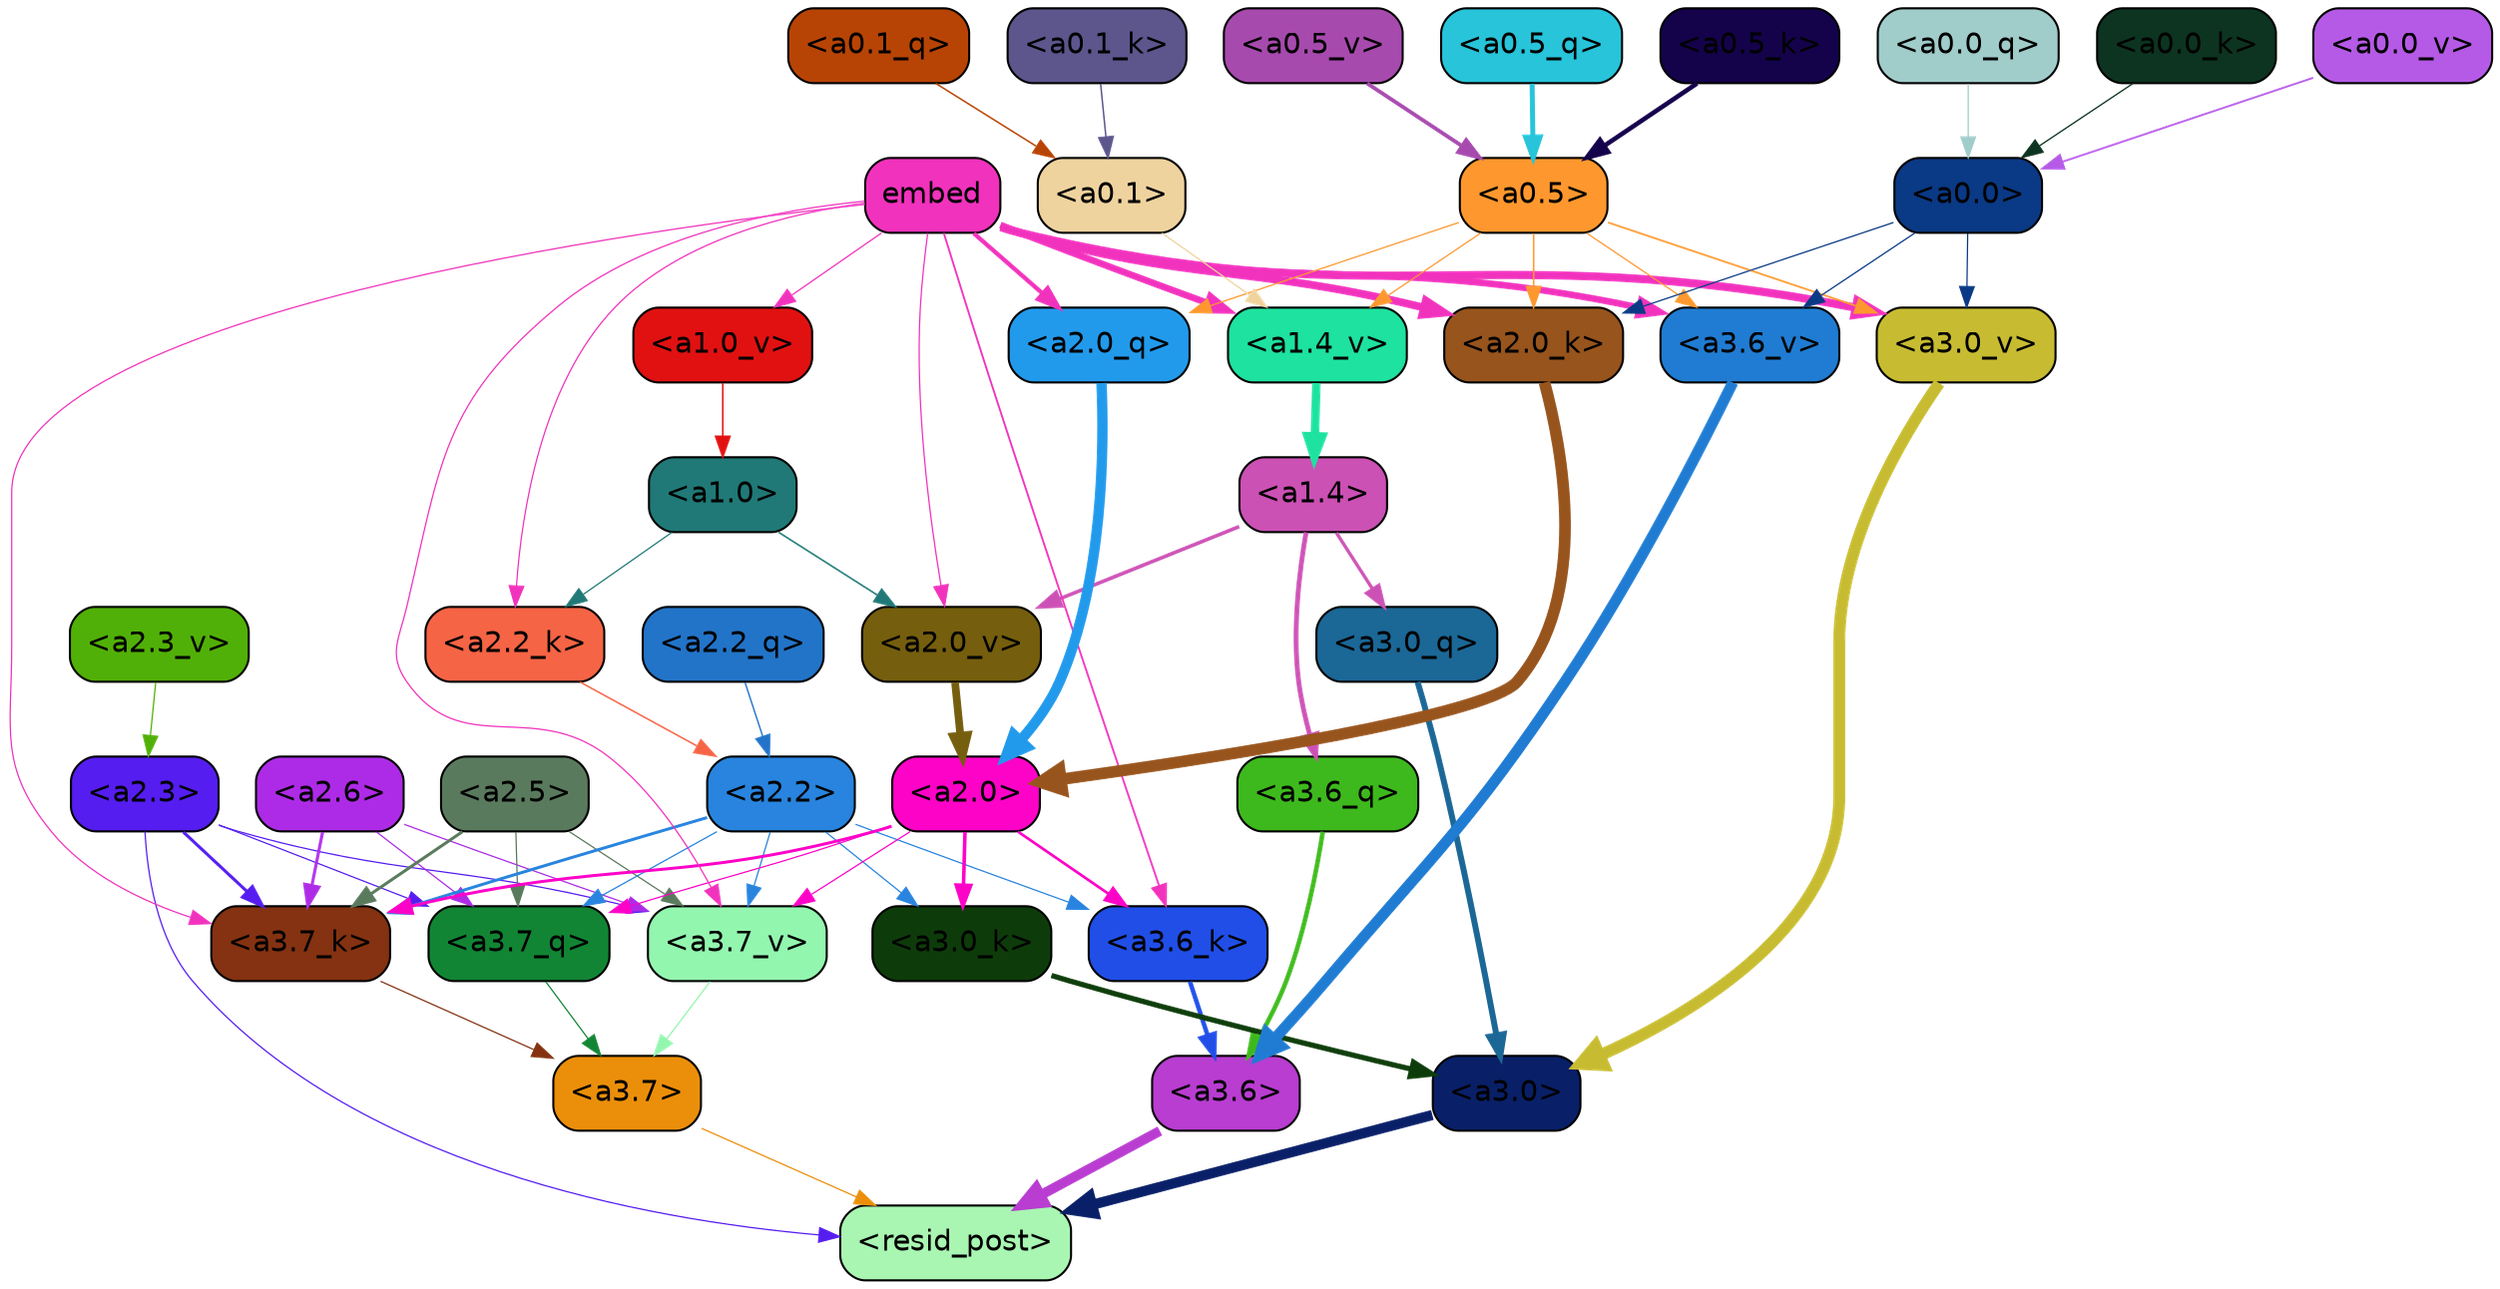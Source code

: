 strict digraph "" {
	graph [bgcolor=transparent,
		layout=dot,
		overlap=false,
		splines=true
	];
	"<a3.7>"	[color=black,
		fillcolor="#eb8f0a",
		fontname=Helvetica,
		shape=box,
		style="filled, rounded"];
	"<resid_post>"	[color=black,
		fillcolor="#a9f5b2",
		fontname=Helvetica,
		shape=box,
		style="filled, rounded"];
	"<a3.7>" -> "<resid_post>"	[color="#eb8f0a",
		penwidth=0.6];
	"<a3.6>"	[color=black,
		fillcolor="#b83dd0",
		fontname=Helvetica,
		shape=box,
		style="filled, rounded"];
	"<a3.6>" -> "<resid_post>"	[color="#b83dd0",
		penwidth=4.746312499046326];
	"<a3.0>"	[color=black,
		fillcolor="#091f67",
		fontname=Helvetica,
		shape=box,
		style="filled, rounded"];
	"<a3.0>" -> "<resid_post>"	[color="#091f67",
		penwidth=4.896343111991882];
	"<a2.3>"	[color=black,
		fillcolor="#551def",
		fontname=Helvetica,
		shape=box,
		style="filled, rounded"];
	"<a2.3>" -> "<resid_post>"	[color="#551def",
		penwidth=0.6];
	"<a3.7_q>"	[color=black,
		fillcolor="#128534",
		fontname=Helvetica,
		shape=box,
		style="filled, rounded"];
	"<a2.3>" -> "<a3.7_q>"	[color="#551def",
		penwidth=0.6];
	"<a3.7_k>"	[color=black,
		fillcolor="#843211",
		fontname=Helvetica,
		shape=box,
		style="filled, rounded"];
	"<a2.3>" -> "<a3.7_k>"	[color="#551def",
		penwidth=1.467104621231556];
	"<a3.7_v>"	[color=black,
		fillcolor="#93f6af",
		fontname=Helvetica,
		shape=box,
		style="filled, rounded"];
	"<a2.3>" -> "<a3.7_v>"	[color="#551def",
		penwidth=0.6];
	"<a3.7_q>" -> "<a3.7>"	[color="#128534",
		penwidth=0.6];
	"<a3.6_q>"	[color=black,
		fillcolor="#3eb91d",
		fontname=Helvetica,
		shape=box,
		style="filled, rounded"];
	"<a3.6_q>" -> "<a3.6>"	[color="#3eb91d",
		penwidth=2.160832464694977];
	"<a3.0_q>"	[color=black,
		fillcolor="#1b6796",
		fontname=Helvetica,
		shape=box,
		style="filled, rounded"];
	"<a3.0_q>" -> "<a3.0>"	[color="#1b6796",
		penwidth=2.870753765106201];
	"<a3.7_k>" -> "<a3.7>"	[color="#843211",
		penwidth=0.6];
	"<a3.6_k>"	[color=black,
		fillcolor="#204ee7",
		fontname=Helvetica,
		shape=box,
		style="filled, rounded"];
	"<a3.6_k>" -> "<a3.6>"	[color="#204ee7",
		penwidth=2.13908451795578];
	"<a3.0_k>"	[color=black,
		fillcolor="#0d3c0a",
		fontname=Helvetica,
		shape=box,
		style="filled, rounded"];
	"<a3.0_k>" -> "<a3.0>"	[color="#0d3c0a",
		penwidth=2.520303964614868];
	"<a3.7_v>" -> "<a3.7>"	[color="#93f6af",
		penwidth=0.6];
	"<a3.6_v>"	[color=black,
		fillcolor="#207cd2",
		fontname=Helvetica,
		shape=box,
		style="filled, rounded"];
	"<a3.6_v>" -> "<a3.6>"	[color="#207cd2",
		penwidth=5.297133803367615];
	"<a3.0_v>"	[color=black,
		fillcolor="#c7bc31",
		fontname=Helvetica,
		shape=box,
		style="filled, rounded"];
	"<a3.0_v>" -> "<a3.0>"	[color="#c7bc31",
		penwidth=5.680712580680847];
	"<a2.6>"	[color=black,
		fillcolor="#ad2be6",
		fontname=Helvetica,
		shape=box,
		style="filled, rounded"];
	"<a2.6>" -> "<a3.7_q>"	[color="#ad2be6",
		penwidth=0.6];
	"<a2.6>" -> "<a3.7_k>"	[color="#ad2be6",
		penwidth=1.4453159049153328];
	"<a2.6>" -> "<a3.7_v>"	[color="#ad2be6",
		penwidth=0.6];
	"<a2.5>"	[color=black,
		fillcolor="#5a7a5d",
		fontname=Helvetica,
		shape=box,
		style="filled, rounded"];
	"<a2.5>" -> "<a3.7_q>"	[color="#5a7a5d",
		penwidth=0.6];
	"<a2.5>" -> "<a3.7_k>"	[color="#5a7a5d",
		penwidth=1.4526091292500496];
	"<a2.5>" -> "<a3.7_v>"	[color="#5a7a5d",
		penwidth=0.6];
	"<a2.2>"	[color=black,
		fillcolor="#2884de",
		fontname=Helvetica,
		shape=box,
		style="filled, rounded"];
	"<a2.2>" -> "<a3.7_q>"	[color="#2884de",
		penwidth=0.6];
	"<a2.2>" -> "<a3.7_k>"	[color="#2884de",
		penwidth=1.4310357049107552];
	"<a2.2>" -> "<a3.6_k>"	[color="#2884de",
		penwidth=0.6];
	"<a2.2>" -> "<a3.0_k>"	[color="#2884de",
		penwidth=0.6];
	"<a2.2>" -> "<a3.7_v>"	[color="#2884de",
		penwidth=0.6];
	"<a2.0>"	[color=black,
		fillcolor="#fd03c8",
		fontname=Helvetica,
		shape=box,
		style="filled, rounded"];
	"<a2.0>" -> "<a3.7_q>"	[color="#fd03c8",
		penwidth=0.6];
	"<a2.0>" -> "<a3.7_k>"	[color="#fd03c8",
		penwidth=1.4314699843525887];
	"<a2.0>" -> "<a3.6_k>"	[color="#fd03c8",
		penwidth=1.2950235605239868];
	"<a2.0>" -> "<a3.0_k>"	[color="#fd03c8",
		penwidth=1.712992787361145];
	"<a2.0>" -> "<a3.7_v>"	[color="#fd03c8",
		penwidth=0.6];
	"<a1.4>"	[color=black,
		fillcolor="#cb51b4",
		fontname=Helvetica,
		shape=box,
		style="filled, rounded"];
	"<a1.4>" -> "<a3.6_q>"	[color="#cb51b4",
		penwidth=2.2719132900238037];
	"<a1.4>" -> "<a3.0_q>"	[color="#cb51b4",
		penwidth=1.5932877659797668];
	"<a2.0_v>"	[color=black,
		fillcolor="#755e0d",
		fontname=Helvetica,
		shape=box,
		style="filled, rounded"];
	"<a1.4>" -> "<a2.0_v>"	[color="#cb51b4",
		penwidth=1.7291951477527618];
	embed	[color=black,
		fillcolor="#f132bd",
		fontname=Helvetica,
		shape=box,
		style="filled, rounded"];
	embed -> "<a3.7_k>"	[color="#f132bd",
		penwidth=0.6];
	embed -> "<a3.6_k>"	[color="#f132bd",
		penwidth=0.891706109046936];
	embed -> "<a3.7_v>"	[color="#f132bd",
		penwidth=0.6];
	embed -> "<a3.6_v>"	[color="#f132bd",
		penwidth=3.1766927242279053];
	embed -> "<a3.0_v>"	[color="#f132bd",
		penwidth=3.9005755856633186];
	"<a2.0_q>"	[color=black,
		fillcolor="#229aec",
		fontname=Helvetica,
		shape=box,
		style="filled, rounded"];
	embed -> "<a2.0_q>"	[color="#f132bd",
		penwidth=2.0615941286087036];
	"<a2.2_k>"	[color=black,
		fillcolor="#f56445",
		fontname=Helvetica,
		shape=box,
		style="filled, rounded"];
	embed -> "<a2.2_k>"	[color="#f132bd",
		penwidth=0.6];
	"<a2.0_k>"	[color=black,
		fillcolor="#97541d",
		fontname=Helvetica,
		shape=box,
		style="filled, rounded"];
	embed -> "<a2.0_k>"	[color="#f132bd",
		penwidth=3.732139825820923];
	embed -> "<a2.0_v>"	[color="#f132bd",
		penwidth=0.6];
	"<a1.4_v>"	[color=black,
		fillcolor="#1ee29f",
		fontname=Helvetica,
		shape=box,
		style="filled, rounded"];
	embed -> "<a1.4_v>"	[color="#f132bd",
		penwidth=3.2134487628936768];
	"<a1.0_v>"	[color=black,
		fillcolor="#e11111",
		fontname=Helvetica,
		shape=box,
		style="filled, rounded"];
	embed -> "<a1.0_v>"	[color="#f132bd",
		penwidth=0.6];
	"<a0.5>"	[color=black,
		fillcolor="#fe982e",
		fontname=Helvetica,
		shape=box,
		style="filled, rounded"];
	"<a0.5>" -> "<a3.6_v>"	[color="#fe982e",
		penwidth=0.6];
	"<a0.5>" -> "<a3.0_v>"	[color="#fe982e",
		penwidth=0.8493617177009583];
	"<a0.5>" -> "<a2.0_q>"	[color="#fe982e",
		penwidth=0.6];
	"<a0.5>" -> "<a2.0_k>"	[color="#fe982e",
		penwidth=0.7637084722518921];
	"<a0.5>" -> "<a1.4_v>"	[color="#fe982e",
		penwidth=0.6];
	"<a0.0>"	[color=black,
		fillcolor="#0a3985",
		fontname=Helvetica,
		shape=box,
		style="filled, rounded"];
	"<a0.0>" -> "<a3.6_v>"	[color="#0a3985",
		penwidth=0.6];
	"<a0.0>" -> "<a3.0_v>"	[color="#0a3985",
		penwidth=0.6];
	"<a0.0>" -> "<a2.0_k>"	[color="#0a3985",
		penwidth=0.6];
	"<a2.2_q>"	[color=black,
		fillcolor="#2274c8",
		fontname=Helvetica,
		shape=box,
		style="filled, rounded"];
	"<a2.2_q>" -> "<a2.2>"	[color="#2274c8",
		penwidth=0.6677633281797171];
	"<a2.0_q>" -> "<a2.0>"	[color="#229aec",
		penwidth=4.966194009408355];
	"<a2.2_k>" -> "<a2.2>"	[color="#f56445",
		penwidth=0.7399393804371357];
	"<a2.0_k>" -> "<a2.0>"	[color="#97541d",
		penwidth=5.5817058570683];
	"<a2.3_v>"	[color=black,
		fillcolor="#51b007",
		fontname=Helvetica,
		shape=box,
		style="filled, rounded"];
	"<a2.3_v>" -> "<a2.3>"	[color="#51b007",
		penwidth=0.6];
	"<a2.0_v>" -> "<a2.0>"	[color="#755e0d",
		penwidth=3.7102378383278847];
	"<a1.0>"	[color=black,
		fillcolor="#207977",
		fontname=Helvetica,
		shape=box,
		style="filled, rounded"];
	"<a1.0>" -> "<a2.2_k>"	[color="#207977",
		penwidth=0.6];
	"<a1.0>" -> "<a2.0_v>"	[color="#207977",
		penwidth=0.7823128998279572];
	"<a1.4_v>" -> "<a1.4>"	[color="#1ee29f",
		penwidth=4.028138041496277];
	"<a1.0_v>" -> "<a1.0>"	[color="#e11111",
		penwidth=0.7187004089355469];
	"<a0.1>"	[color=black,
		fillcolor="#efd39f",
		fontname=Helvetica,
		shape=box,
		style="filled, rounded"];
	"<a0.1>" -> "<a1.4_v>"	[color="#efd39f",
		penwidth=0.6];
	"<a0.5_q>"	[color=black,
		fillcolor="#27c4da",
		fontname=Helvetica,
		shape=box,
		style="filled, rounded"];
	"<a0.5_q>" -> "<a0.5>"	[color="#27c4da",
		penwidth=2.3771026134490967];
	"<a0.1_q>"	[color=black,
		fillcolor="#b74405",
		fontname=Helvetica,
		shape=box,
		style="filled, rounded"];
	"<a0.1_q>" -> "<a0.1>"	[color="#b74405",
		penwidth=0.7368991374969482];
	"<a0.0_q>"	[color=black,
		fillcolor="#a0ccca",
		fontname=Helvetica,
		shape=box,
		style="filled, rounded"];
	"<a0.0_q>" -> "<a0.0>"	[color="#a0ccca",
		penwidth=0.6];
	"<a0.5_k>"	[color=black,
		fillcolor="#14034b",
		fontname=Helvetica,
		shape=box,
		style="filled, rounded"];
	"<a0.5_k>" -> "<a0.5>"	[color="#14034b",
		penwidth=2.2010657787323];
	"<a0.1_k>"	[color=black,
		fillcolor="#5c568d",
		fontname=Helvetica,
		shape=box,
		style="filled, rounded"];
	"<a0.1_k>" -> "<a0.1>"	[color="#5c568d",
		penwidth=0.7254314422607422];
	"<a0.0_k>"	[color=black,
		fillcolor="#0d3421",
		fontname=Helvetica,
		shape=box,
		style="filled, rounded"];
	"<a0.0_k>" -> "<a0.0>"	[color="#0d3421",
		penwidth=0.6203725337982178];
	"<a0.5_v>"	[color=black,
		fillcolor="#a74aae",
		fontname=Helvetica,
		shape=box,
		style="filled, rounded"];
	"<a0.5_v>" -> "<a0.5>"	[color="#a74aae",
		penwidth=1.8365508317947388];
	"<a0.0_v>"	[color=black,
		fillcolor="#b55ae6",
		fontname=Helvetica,
		shape=box,
		style="filled, rounded"];
	"<a0.0_v>" -> "<a0.0>"	[color="#b55ae6",
		penwidth=0.8879287242889404];
}
